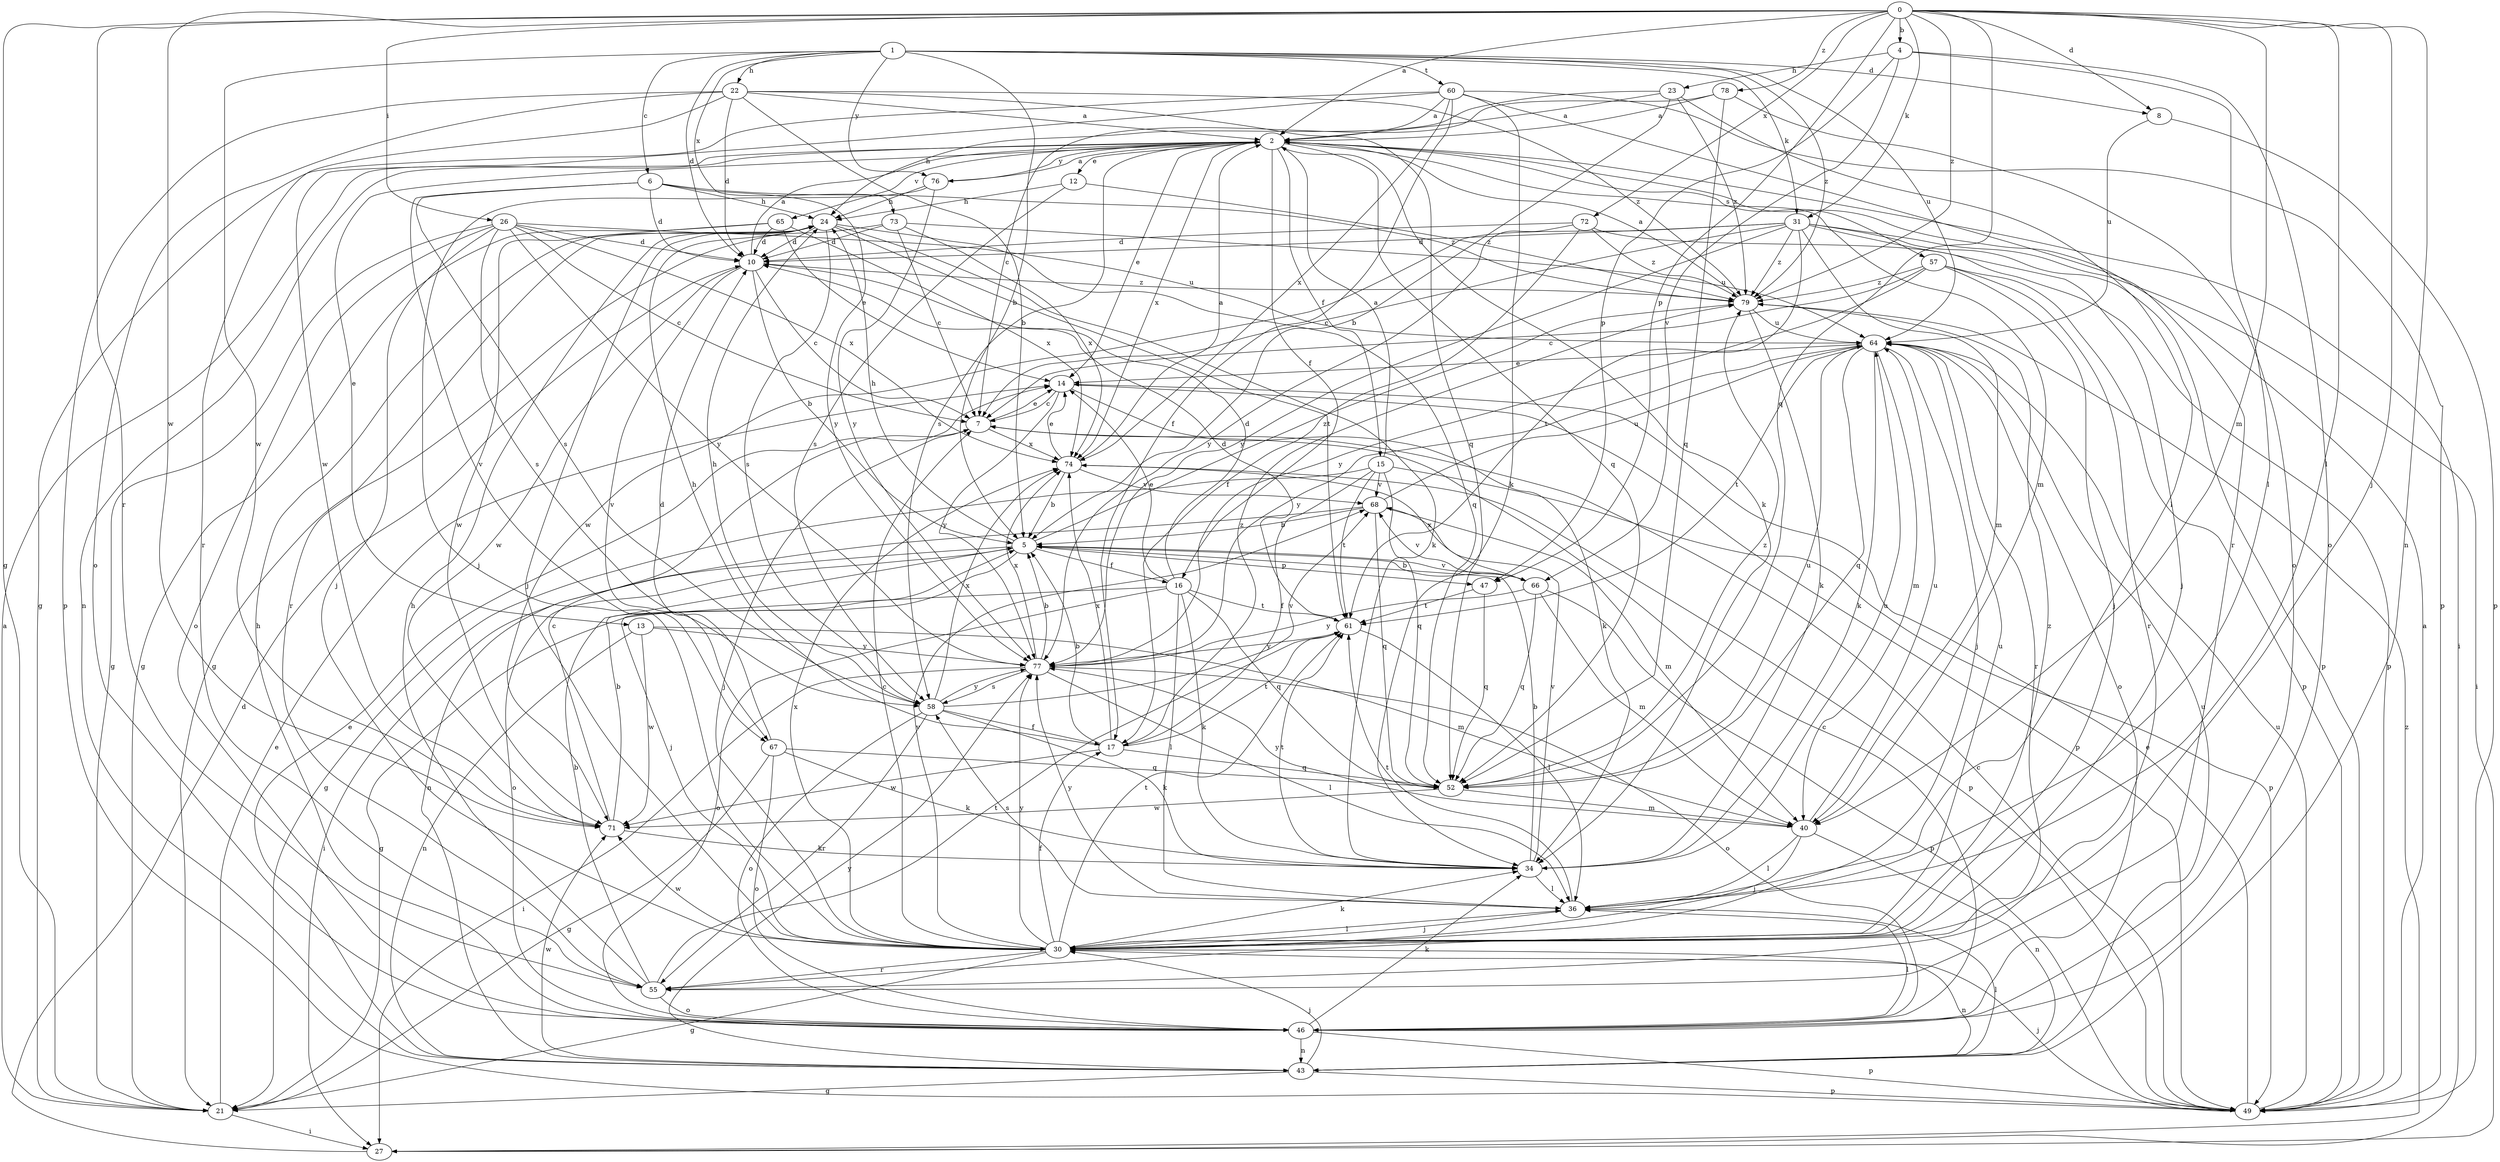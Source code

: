 strict digraph  {
0;
1;
2;
4;
5;
6;
7;
8;
10;
12;
13;
14;
15;
16;
17;
21;
22;
23;
24;
26;
27;
30;
31;
34;
36;
40;
43;
46;
47;
49;
52;
55;
57;
58;
60;
61;
64;
65;
66;
67;
68;
71;
72;
73;
74;
76;
77;
78;
79;
0 -> 2  [label=a];
0 -> 4  [label=b];
0 -> 8  [label=d];
0 -> 21  [label=g];
0 -> 26  [label=i];
0 -> 30  [label=j];
0 -> 31  [label=k];
0 -> 36  [label=l];
0 -> 40  [label=m];
0 -> 43  [label=n];
0 -> 47  [label=p];
0 -> 52  [label=q];
0 -> 55  [label=r];
0 -> 71  [label=w];
0 -> 72  [label=x];
0 -> 78  [label=z];
0 -> 79  [label=z];
1 -> 5  [label=b];
1 -> 6  [label=c];
1 -> 8  [label=d];
1 -> 10  [label=d];
1 -> 22  [label=h];
1 -> 31  [label=k];
1 -> 60  [label=t];
1 -> 64  [label=u];
1 -> 71  [label=w];
1 -> 73  [label=x];
1 -> 76  [label=y];
1 -> 79  [label=z];
2 -> 12  [label=e];
2 -> 13  [label=e];
2 -> 14  [label=e];
2 -> 15  [label=f];
2 -> 16  [label=f];
2 -> 27  [label=i];
2 -> 34  [label=k];
2 -> 40  [label=m];
2 -> 43  [label=n];
2 -> 52  [label=q];
2 -> 57  [label=s];
2 -> 58  [label=s];
2 -> 65  [label=v];
2 -> 74  [label=x];
2 -> 76  [label=y];
4 -> 23  [label=h];
4 -> 36  [label=l];
4 -> 46  [label=o];
4 -> 47  [label=p];
4 -> 66  [label=v];
5 -> 16  [label=f];
5 -> 24  [label=h];
5 -> 27  [label=i];
5 -> 30  [label=j];
5 -> 46  [label=o];
5 -> 47  [label=p];
5 -> 66  [label=v];
5 -> 79  [label=z];
6 -> 10  [label=d];
6 -> 24  [label=h];
6 -> 58  [label=s];
6 -> 67  [label=v];
6 -> 77  [label=y];
6 -> 79  [label=z];
7 -> 14  [label=e];
7 -> 30  [label=j];
7 -> 74  [label=x];
8 -> 49  [label=p];
8 -> 64  [label=u];
10 -> 2  [label=a];
10 -> 5  [label=b];
10 -> 7  [label=c];
10 -> 67  [label=v];
10 -> 71  [label=w];
10 -> 79  [label=z];
12 -> 24  [label=h];
12 -> 58  [label=s];
12 -> 79  [label=z];
13 -> 40  [label=m];
13 -> 43  [label=n];
13 -> 71  [label=w];
13 -> 77  [label=y];
14 -> 7  [label=c];
14 -> 34  [label=k];
14 -> 49  [label=p];
14 -> 77  [label=y];
15 -> 2  [label=a];
15 -> 17  [label=f];
15 -> 21  [label=g];
15 -> 49  [label=p];
15 -> 52  [label=q];
15 -> 61  [label=t];
15 -> 68  [label=v];
16 -> 10  [label=d];
16 -> 14  [label=e];
16 -> 21  [label=g];
16 -> 34  [label=k];
16 -> 36  [label=l];
16 -> 46  [label=o];
16 -> 52  [label=q];
16 -> 61  [label=t];
17 -> 5  [label=b];
17 -> 24  [label=h];
17 -> 52  [label=q];
17 -> 61  [label=t];
17 -> 71  [label=w];
17 -> 74  [label=x];
17 -> 79  [label=z];
21 -> 2  [label=a];
21 -> 14  [label=e];
21 -> 27  [label=i];
22 -> 2  [label=a];
22 -> 5  [label=b];
22 -> 10  [label=d];
22 -> 46  [label=o];
22 -> 49  [label=p];
22 -> 52  [label=q];
22 -> 55  [label=r];
22 -> 79  [label=z];
23 -> 2  [label=a];
23 -> 5  [label=b];
23 -> 24  [label=h];
23 -> 36  [label=l];
23 -> 79  [label=z];
24 -> 10  [label=d];
24 -> 30  [label=j];
24 -> 34  [label=k];
24 -> 52  [label=q];
24 -> 55  [label=r];
24 -> 58  [label=s];
24 -> 61  [label=t];
26 -> 7  [label=c];
26 -> 10  [label=d];
26 -> 21  [label=g];
26 -> 30  [label=j];
26 -> 46  [label=o];
26 -> 58  [label=s];
26 -> 64  [label=u];
26 -> 74  [label=x];
26 -> 77  [label=y];
27 -> 10  [label=d];
27 -> 79  [label=z];
30 -> 7  [label=c];
30 -> 17  [label=f];
30 -> 21  [label=g];
30 -> 34  [label=k];
30 -> 36  [label=l];
30 -> 43  [label=n];
30 -> 55  [label=r];
30 -> 61  [label=t];
30 -> 64  [label=u];
30 -> 68  [label=v];
30 -> 71  [label=w];
30 -> 74  [label=x];
30 -> 77  [label=y];
30 -> 79  [label=z];
31 -> 7  [label=c];
31 -> 10  [label=d];
31 -> 27  [label=i];
31 -> 30  [label=j];
31 -> 40  [label=m];
31 -> 49  [label=p];
31 -> 61  [label=t];
31 -> 71  [label=w];
31 -> 77  [label=y];
31 -> 79  [label=z];
34 -> 5  [label=b];
34 -> 36  [label=l];
34 -> 61  [label=t];
34 -> 64  [label=u];
34 -> 68  [label=v];
36 -> 30  [label=j];
36 -> 58  [label=s];
36 -> 61  [label=t];
36 -> 77  [label=y];
40 -> 30  [label=j];
40 -> 36  [label=l];
40 -> 43  [label=n];
40 -> 64  [label=u];
40 -> 77  [label=y];
43 -> 14  [label=e];
43 -> 21  [label=g];
43 -> 30  [label=j];
43 -> 36  [label=l];
43 -> 49  [label=p];
43 -> 64  [label=u];
43 -> 71  [label=w];
43 -> 77  [label=y];
46 -> 7  [label=c];
46 -> 24  [label=h];
46 -> 34  [label=k];
46 -> 36  [label=l];
46 -> 43  [label=n];
46 -> 49  [label=p];
47 -> 52  [label=q];
47 -> 61  [label=t];
49 -> 2  [label=a];
49 -> 7  [label=c];
49 -> 14  [label=e];
49 -> 30  [label=j];
49 -> 64  [label=u];
52 -> 40  [label=m];
52 -> 64  [label=u];
52 -> 71  [label=w];
52 -> 79  [label=z];
55 -> 5  [label=b];
55 -> 24  [label=h];
55 -> 46  [label=o];
55 -> 61  [label=t];
57 -> 7  [label=c];
57 -> 30  [label=j];
57 -> 49  [label=p];
57 -> 55  [label=r];
57 -> 77  [label=y];
57 -> 79  [label=z];
58 -> 17  [label=f];
58 -> 24  [label=h];
58 -> 34  [label=k];
58 -> 46  [label=o];
58 -> 55  [label=r];
58 -> 68  [label=v];
58 -> 74  [label=x];
58 -> 77  [label=y];
60 -> 2  [label=a];
60 -> 17  [label=f];
60 -> 21  [label=g];
60 -> 34  [label=k];
60 -> 49  [label=p];
60 -> 55  [label=r];
60 -> 71  [label=w];
60 -> 74  [label=x];
61 -> 10  [label=d];
61 -> 36  [label=l];
61 -> 77  [label=y];
64 -> 14  [label=e];
64 -> 30  [label=j];
64 -> 34  [label=k];
64 -> 40  [label=m];
64 -> 46  [label=o];
64 -> 52  [label=q];
64 -> 55  [label=r];
64 -> 61  [label=t];
64 -> 77  [label=y];
65 -> 10  [label=d];
65 -> 14  [label=e];
65 -> 21  [label=g];
65 -> 71  [label=w];
65 -> 74  [label=x];
66 -> 5  [label=b];
66 -> 40  [label=m];
66 -> 49  [label=p];
66 -> 52  [label=q];
66 -> 68  [label=v];
66 -> 74  [label=x];
66 -> 77  [label=y];
67 -> 10  [label=d];
67 -> 21  [label=g];
67 -> 34  [label=k];
67 -> 46  [label=o];
67 -> 52  [label=q];
68 -> 5  [label=b];
68 -> 40  [label=m];
68 -> 43  [label=n];
68 -> 52  [label=q];
68 -> 64  [label=u];
71 -> 5  [label=b];
71 -> 7  [label=c];
71 -> 34  [label=k];
72 -> 10  [label=d];
72 -> 17  [label=f];
72 -> 49  [label=p];
72 -> 77  [label=y];
72 -> 79  [label=z];
73 -> 7  [label=c];
73 -> 10  [label=d];
73 -> 21  [label=g];
73 -> 64  [label=u];
73 -> 74  [label=x];
74 -> 2  [label=a];
74 -> 5  [label=b];
74 -> 14  [label=e];
74 -> 49  [label=p];
74 -> 68  [label=v];
76 -> 2  [label=a];
76 -> 24  [label=h];
76 -> 30  [label=j];
76 -> 77  [label=y];
77 -> 5  [label=b];
77 -> 27  [label=i];
77 -> 36  [label=l];
77 -> 46  [label=o];
77 -> 58  [label=s];
77 -> 74  [label=x];
78 -> 2  [label=a];
78 -> 7  [label=c];
78 -> 46  [label=o];
78 -> 52  [label=q];
79 -> 2  [label=a];
79 -> 34  [label=k];
79 -> 64  [label=u];
}
